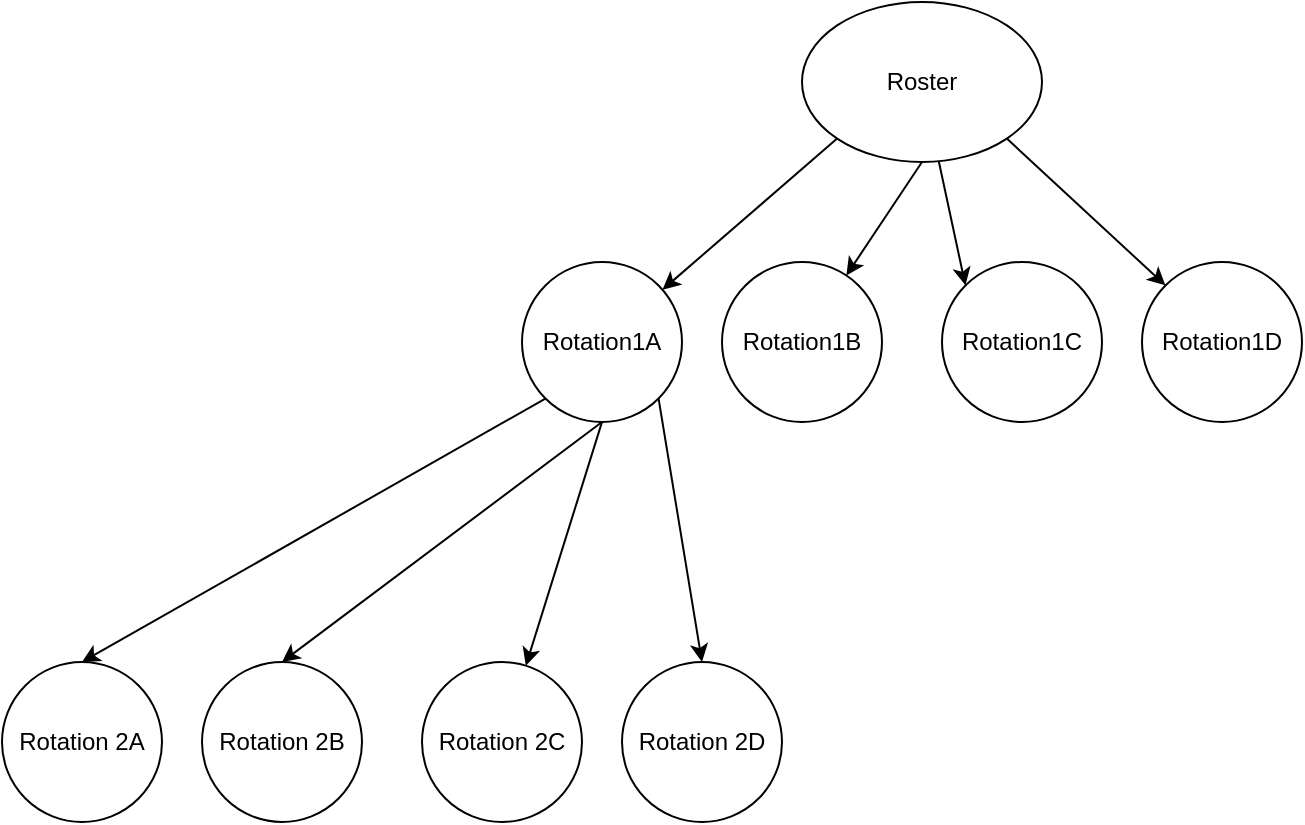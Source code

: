 <mxfile>
    <diagram id="UDOR4oxZHipV-hsVy8rS" name="Page-1">
        <mxGraphModel dx="1590" dy="267" grid="1" gridSize="10" guides="1" tooltips="1" connect="1" arrows="1" fold="1" page="1" pageScale="1" pageWidth="850" pageHeight="1100" math="0" shadow="0">
            <root>
                <mxCell id="0"/>
                <mxCell id="1" parent="0"/>
                <mxCell id="4" style="edgeStyle=none;html=1;exitX=0;exitY=1;exitDx=0;exitDy=0;" edge="1" parent="1" source="2" target="3">
                    <mxGeometry relative="1" as="geometry"/>
                </mxCell>
                <mxCell id="10" style="edgeStyle=none;html=1;exitX=0.5;exitY=1;exitDx=0;exitDy=0;" edge="1" parent="1" source="2" target="7">
                    <mxGeometry relative="1" as="geometry"/>
                </mxCell>
                <mxCell id="11" style="edgeStyle=none;html=1;entryX=0;entryY=0;entryDx=0;entryDy=0;" edge="1" parent="1" source="2" target="8">
                    <mxGeometry relative="1" as="geometry"/>
                </mxCell>
                <mxCell id="12" style="edgeStyle=none;html=1;exitX=1;exitY=1;exitDx=0;exitDy=0;entryX=0;entryY=0;entryDx=0;entryDy=0;" edge="1" parent="1" source="2" target="9">
                    <mxGeometry relative="1" as="geometry"/>
                </mxCell>
                <mxCell id="2" value="Roster" style="ellipse;whiteSpace=wrap;html=1;" vertex="1" parent="1">
                    <mxGeometry x="320" y="40" width="120" height="80" as="geometry"/>
                </mxCell>
                <mxCell id="17" style="edgeStyle=none;html=1;exitX=0;exitY=1;exitDx=0;exitDy=0;entryX=0.5;entryY=0;entryDx=0;entryDy=0;" edge="1" parent="1" source="3" target="13">
                    <mxGeometry relative="1" as="geometry"/>
                </mxCell>
                <mxCell id="18" style="edgeStyle=none;html=1;exitX=0.5;exitY=1;exitDx=0;exitDy=0;entryX=0.5;entryY=0;entryDx=0;entryDy=0;" edge="1" parent="1" source="3" target="14">
                    <mxGeometry relative="1" as="geometry"/>
                </mxCell>
                <mxCell id="19" style="edgeStyle=none;html=1;exitX=1;exitY=1;exitDx=0;exitDy=0;entryX=0.5;entryY=0;entryDx=0;entryDy=0;" edge="1" parent="1" source="3" target="16">
                    <mxGeometry relative="1" as="geometry"/>
                </mxCell>
                <mxCell id="20" style="edgeStyle=none;html=1;exitX=0.5;exitY=1;exitDx=0;exitDy=0;" edge="1" parent="1" source="3" target="15">
                    <mxGeometry relative="1" as="geometry"/>
                </mxCell>
                <mxCell id="3" value="Rotation1A" style="ellipse;whiteSpace=wrap;html=1;" vertex="1" parent="1">
                    <mxGeometry x="180" y="170" width="80" height="80" as="geometry"/>
                </mxCell>
                <mxCell id="7" value="Rotation1B" style="ellipse;whiteSpace=wrap;html=1;" vertex="1" parent="1">
                    <mxGeometry x="280" y="170" width="80" height="80" as="geometry"/>
                </mxCell>
                <mxCell id="8" value="Rotation1C" style="ellipse;whiteSpace=wrap;html=1;" vertex="1" parent="1">
                    <mxGeometry x="390" y="170" width="80" height="80" as="geometry"/>
                </mxCell>
                <mxCell id="9" value="Rotation1D" style="ellipse;whiteSpace=wrap;html=1;" vertex="1" parent="1">
                    <mxGeometry x="490" y="170" width="80" height="80" as="geometry"/>
                </mxCell>
                <mxCell id="13" value="Rotation 2A" style="ellipse;whiteSpace=wrap;html=1;" vertex="1" parent="1">
                    <mxGeometry x="-80" y="370" width="80" height="80" as="geometry"/>
                </mxCell>
                <mxCell id="14" value="Rotation 2B" style="ellipse;whiteSpace=wrap;html=1;" vertex="1" parent="1">
                    <mxGeometry x="20" y="370" width="80" height="80" as="geometry"/>
                </mxCell>
                <mxCell id="15" value="Rotation 2C" style="ellipse;whiteSpace=wrap;html=1;" vertex="1" parent="1">
                    <mxGeometry x="130" y="370" width="80" height="80" as="geometry"/>
                </mxCell>
                <mxCell id="16" value="Rotation 2D" style="ellipse;whiteSpace=wrap;html=1;" vertex="1" parent="1">
                    <mxGeometry x="230" y="370" width="80" height="80" as="geometry"/>
                </mxCell>
            </root>
        </mxGraphModel>
    </diagram>
</mxfile>